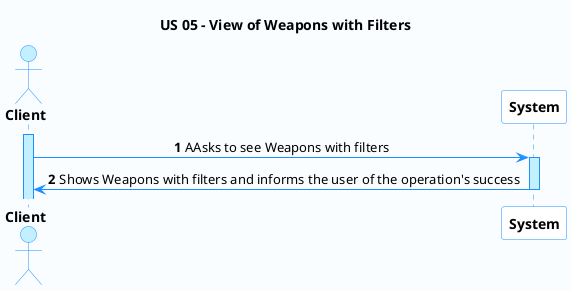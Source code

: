 @startuml

'-Style----------------------------------------------------------------------------------------------------------------

autonumber

skinparam DefaultTextAlignment center

skinparam BackgroundColor #fafdff

skinparam participant {
    BackgroundColor AWS_BG_COLOR
    BorderColor AWS_BORDER_COLOR
}

skinparam sequence {
    LifeLineBorderColor DodgerBlue
    LifeLineBackgroundColor APPLICATION

    ActorBackgroundColor APPLICATION
    ActorBorderColor DodgerBlue

    BackgroundColor #FFFFFF
    ArrowColor DodgerBlue
    BorderColor DodgerBlue
    ParticipantBorderColor DodgerBlue

    GroupBorderColor #082642
    GroupBackgroundColor APPLICATION
}


'-Title----------------------------------------------------------------------------------------------------------------

title US 05 - View of Weapons with Filters

'-Actors/Participants--------------------------------------------------------------------------------------------------

actor "<b>Client" as A
participant "<b>System" as CR


'-Associations---------------------------------------------------------------------------------------------------------

activate A

A -> CR: AAsks to see Weapons with filters
activate CR


CR -> A: Shows Weapons with filters and informs the user of the operation's success
deactivate CR
'----------------------------------------------------------------------------------------------------------------------

@enduml